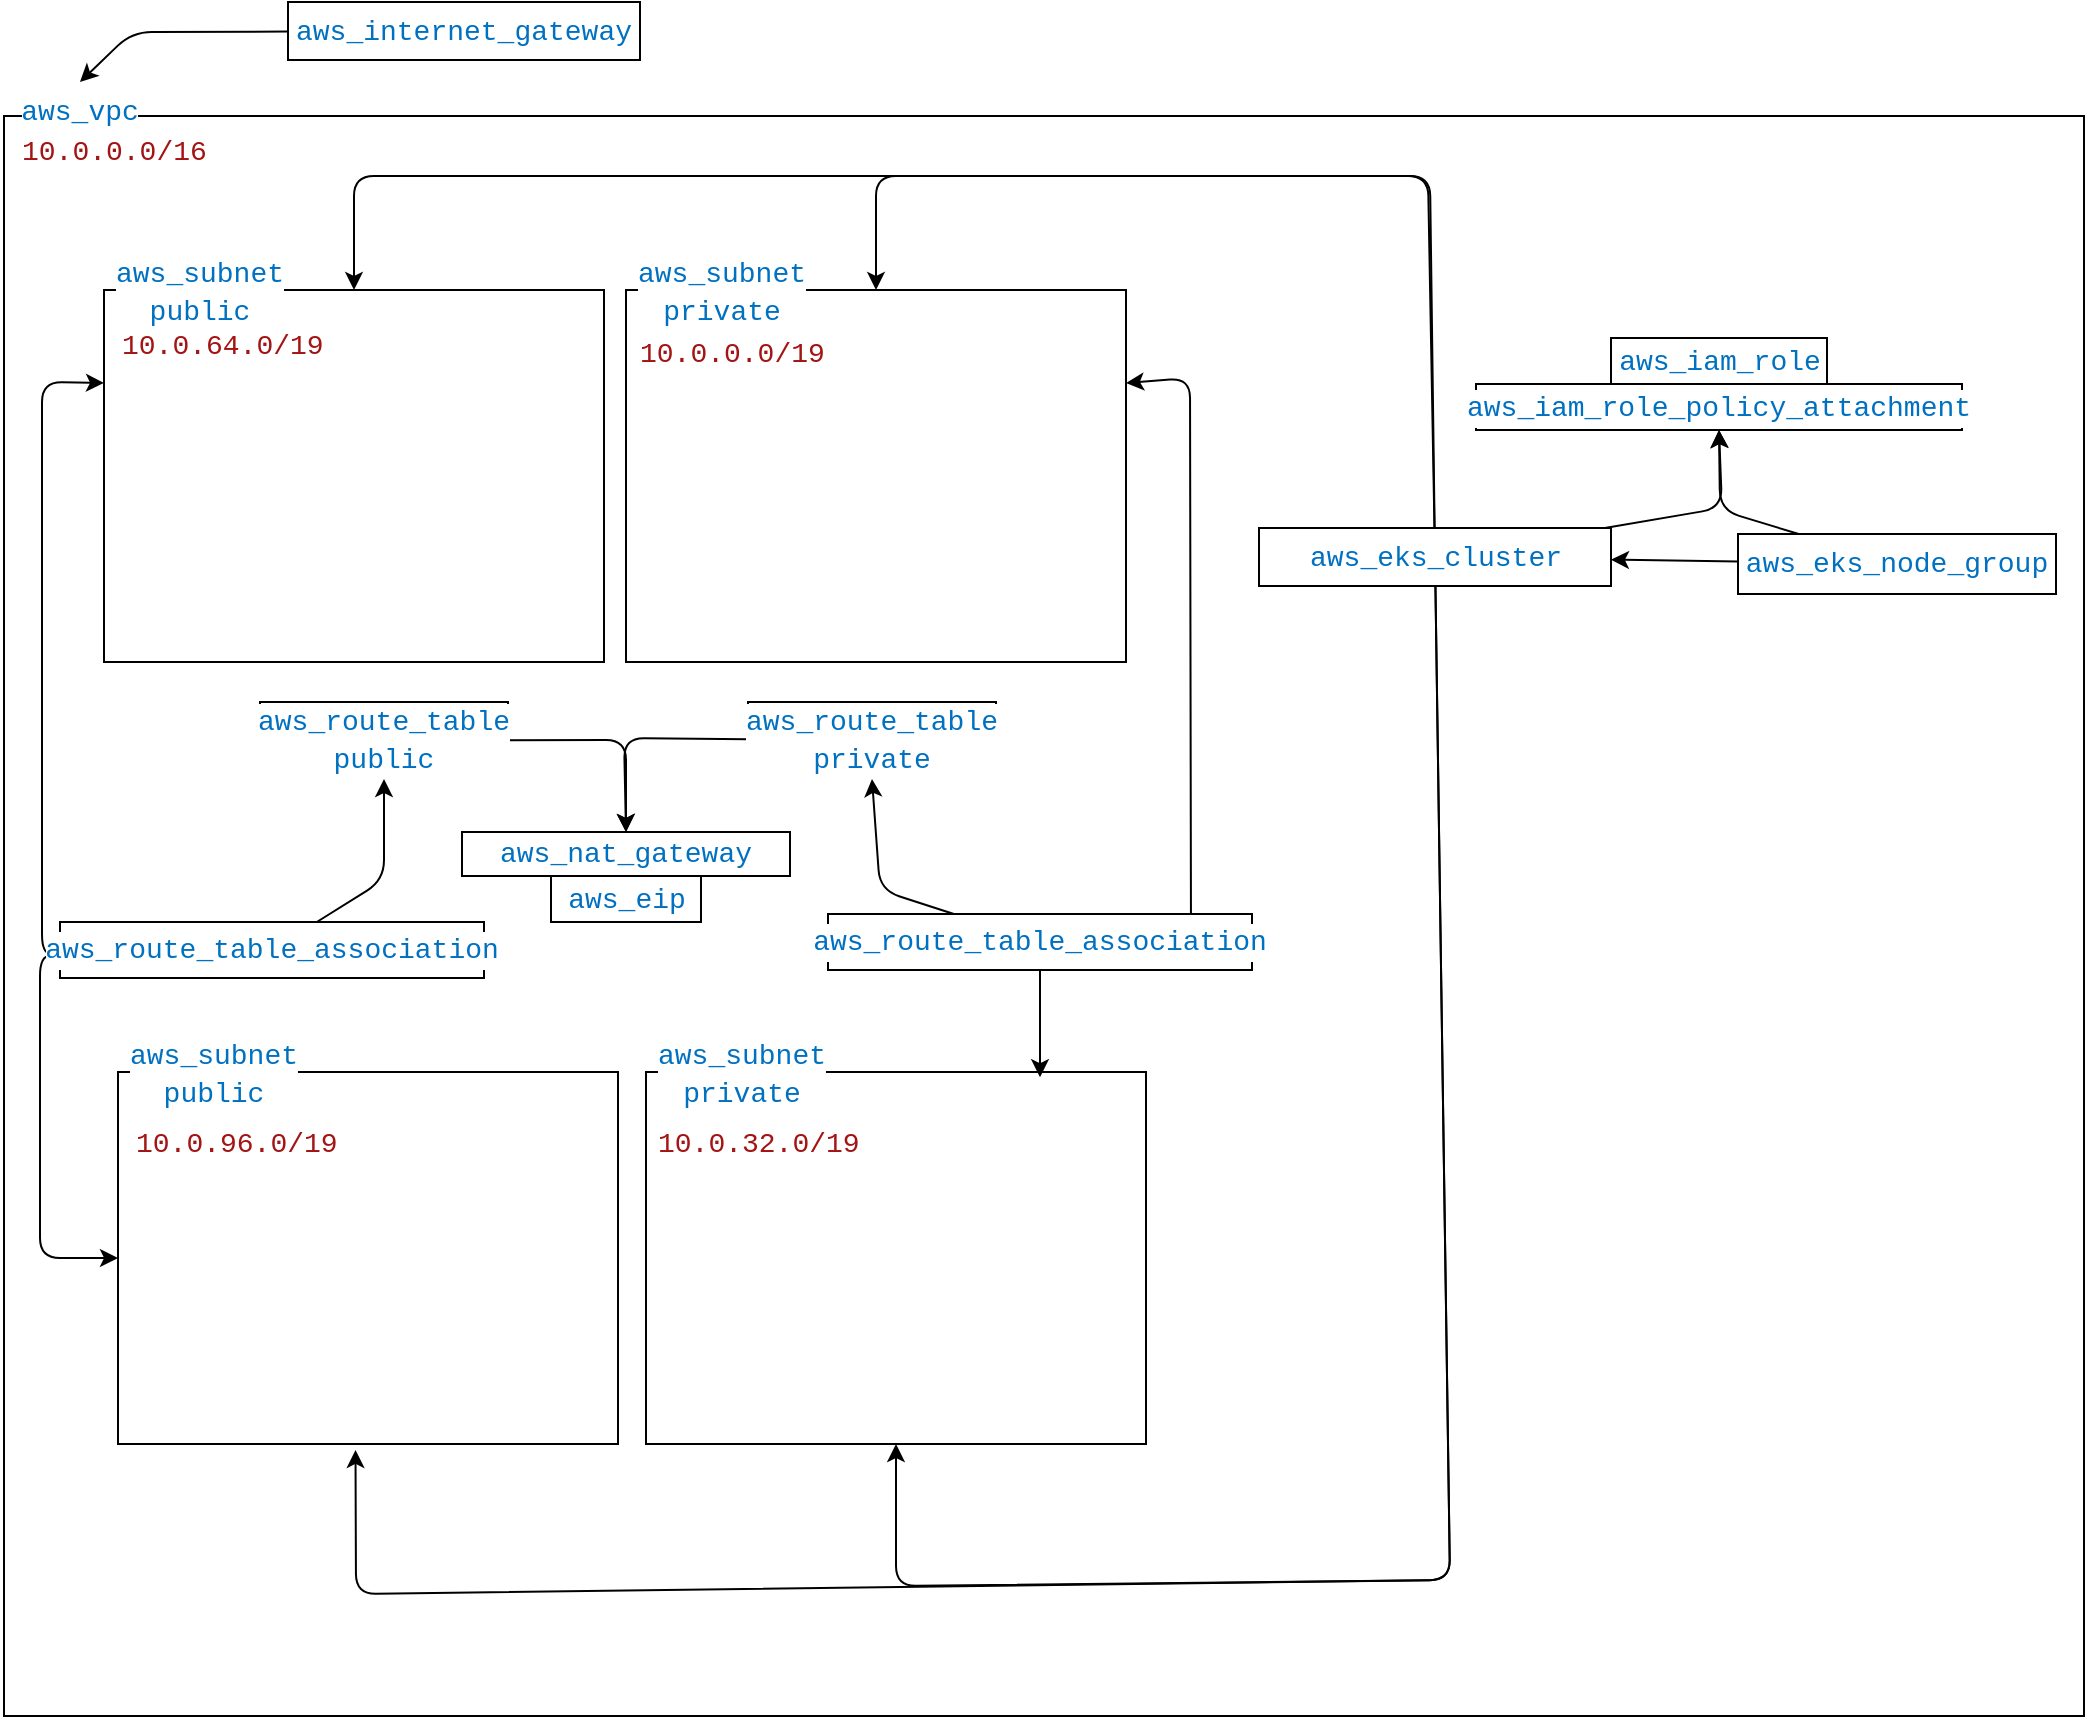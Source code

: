 <mxfile>
    <diagram id="O2vc4IANi68uCHUyvbBP" name="Page-1">
        <mxGraphModel dx="1434" dy="846" grid="0" gridSize="10" guides="1" tooltips="1" connect="1" arrows="1" fold="1" page="1" pageScale="1" pageWidth="1920" pageHeight="1200" math="0" shadow="0">
            <root>
                <mxCell id="0"/>
                <mxCell id="1" parent="0"/>
                <mxCell id="3" value="" style="rounded=0;whiteSpace=wrap;html=1;fontFamily=Comic Sans MS;" parent="1" vertex="1">
                    <mxGeometry x="65" y="90" width="1040" height="800" as="geometry"/>
                </mxCell>
                <mxCell id="4" value="&lt;div style=&quot;color: rgb(212, 212, 212); background-color: rgb(30, 30, 30); font-family: Consolas, &amp;quot;Courier New&amp;quot;, monospace; font-size: 14px; line-height: 19px;&quot;&gt;&lt;div style=&quot;color: rgb(59, 59, 59); background-color: rgb(255, 255, 255); line-height: 19px;&quot;&gt;&lt;span style=&quot;color: #0070c1;&quot;&gt;aws_vpc&lt;/span&gt;&lt;/div&gt;&lt;/div&gt;" style="text;html=1;strokeColor=none;fillColor=none;align=center;verticalAlign=middle;whiteSpace=wrap;rounded=0;fontFamily=Comic Sans MS;" parent="1" vertex="1">
                    <mxGeometry x="63" y="73" width="80" height="30" as="geometry"/>
                </mxCell>
                <mxCell id="9" value="" style="rounded=0;whiteSpace=wrap;html=1;fontFamily=Comic Sans MS;" parent="1" vertex="1">
                    <mxGeometry x="122" y="568" width="250" height="186" as="geometry"/>
                </mxCell>
                <mxCell id="10" value="&lt;br&gt;&lt;div style=&quot;color: rgb(59, 59, 59); background-color: rgb(255, 255, 255); font-family: Consolas, &amp;quot;Courier New&amp;quot;, monospace; font-weight: normal; font-size: 14px; line-height: 19px;&quot;&gt;&lt;div&gt;&lt;span style=&quot;color: #0070c1;&quot;&gt;aws_subnet public&lt;/span&gt;&lt;/div&gt;&lt;/div&gt;" style="text;html=1;strokeColor=none;fillColor=none;align=center;verticalAlign=middle;whiteSpace=wrap;rounded=0;" vertex="1" parent="1">
                    <mxGeometry x="140" y="547" width="60" height="30" as="geometry"/>
                </mxCell>
                <mxCell id="32" value="" style="rounded=0;whiteSpace=wrap;html=1;fontFamily=Comic Sans MS;" vertex="1" parent="1">
                    <mxGeometry x="115" y="177" width="250" height="186" as="geometry"/>
                </mxCell>
                <mxCell id="33" value="&lt;br&gt;&lt;div style=&quot;color: rgb(59, 59, 59); background-color: rgb(255, 255, 255); font-family: Consolas, &amp;quot;Courier New&amp;quot;, monospace; font-weight: normal; font-size: 14px; line-height: 19px;&quot;&gt;&lt;div&gt;&lt;span style=&quot;color: #0070c1;&quot;&gt;aws_subnet public&lt;/span&gt;&lt;/div&gt;&lt;/div&gt;" style="text;html=1;strokeColor=none;fillColor=none;align=center;verticalAlign=middle;whiteSpace=wrap;rounded=0;" vertex="1" parent="1">
                    <mxGeometry x="133" y="156" width="60" height="30" as="geometry"/>
                </mxCell>
                <mxCell id="34" value="" style="rounded=0;whiteSpace=wrap;html=1;fontFamily=Comic Sans MS;" vertex="1" parent="1">
                    <mxGeometry x="386" y="568" width="250" height="186" as="geometry"/>
                </mxCell>
                <mxCell id="35" value="&lt;br&gt;&lt;div style=&quot;color: rgb(59, 59, 59); background-color: rgb(255, 255, 255); font-family: Consolas, &amp;quot;Courier New&amp;quot;, monospace; font-weight: normal; font-size: 14px; line-height: 19px;&quot;&gt;&lt;div&gt;&lt;span style=&quot;color: #0070c1;&quot;&gt;aws_subnet private&lt;/span&gt;&lt;/div&gt;&lt;/div&gt;" style="text;html=1;strokeColor=none;fillColor=none;align=center;verticalAlign=middle;whiteSpace=wrap;rounded=0;" vertex="1" parent="1">
                    <mxGeometry x="404" y="547" width="60" height="30" as="geometry"/>
                </mxCell>
                <mxCell id="36" value="" style="rounded=0;whiteSpace=wrap;html=1;fontFamily=Comic Sans MS;" vertex="1" parent="1">
                    <mxGeometry x="376" y="177" width="250" height="186" as="geometry"/>
                </mxCell>
                <mxCell id="37" value="&lt;br&gt;&lt;div style=&quot;color: rgb(59, 59, 59); background-color: rgb(255, 255, 255); font-family: Consolas, &amp;quot;Courier New&amp;quot;, monospace; font-weight: normal; font-size: 14px; line-height: 19px;&quot;&gt;&lt;div&gt;&lt;span style=&quot;color: #0070c1;&quot;&gt;aws_subnet private&lt;/span&gt;&lt;/div&gt;&lt;/div&gt;" style="text;html=1;strokeColor=none;fillColor=none;align=center;verticalAlign=middle;whiteSpace=wrap;rounded=0;" vertex="1" parent="1">
                    <mxGeometry x="394" y="156" width="60" height="30" as="geometry"/>
                </mxCell>
                <mxCell id="41" style="edgeStyle=none;html=1;entryX=0.5;entryY=0;entryDx=0;entryDy=0;" edge="1" parent="1" source="39" target="4">
                    <mxGeometry relative="1" as="geometry">
                        <Array as="points">
                            <mxPoint x="129" y="48"/>
                        </Array>
                    </mxGeometry>
                </mxCell>
                <mxCell id="39" value="&lt;div style=&quot;color: rgb(59, 59, 59); background-color: rgb(255, 255, 255); font-family: Consolas, &amp;quot;Courier New&amp;quot;, monospace; font-size: 14px; line-height: 19px;&quot;&gt;&lt;span style=&quot;color: #0070c1;&quot;&gt;aws_internet_gateway&lt;/span&gt;&lt;/div&gt;" style="rounded=0;whiteSpace=wrap;html=1;" vertex="1" parent="1">
                    <mxGeometry x="207" y="33" width="176" height="29" as="geometry"/>
                </mxCell>
                <mxCell id="40" value="&lt;div style=&quot;color: rgb(59, 59, 59); background-color: rgb(255, 255, 255); font-family: Consolas, &amp;quot;Courier New&amp;quot;, monospace; font-size: 14px; line-height: 19px;&quot;&gt;&lt;span style=&quot;color: #0070c1;&quot;&gt;aws_nat_gateway&lt;/span&gt;&lt;/div&gt;" style="rounded=0;whiteSpace=wrap;html=1;" vertex="1" parent="1">
                    <mxGeometry x="294" y="448" width="164" height="22" as="geometry"/>
                </mxCell>
                <mxCell id="42" value="&lt;div style=&quot;color: rgb(59, 59, 59); background-color: rgb(255, 255, 255); font-family: Consolas, &amp;quot;Courier New&amp;quot;, monospace; font-weight: normal; font-size: 14px; line-height: 19px;&quot;&gt;&lt;div&gt;&lt;span style=&quot;color: #a31515;&quot;&gt;10.0.0.0/16&lt;/span&gt;&lt;/div&gt;&lt;/div&gt;" style="text;whiteSpace=wrap;html=1;" vertex="1" parent="1">
                    <mxGeometry x="72" y="92" width="86.17" height="25.66" as="geometry"/>
                </mxCell>
                <mxCell id="43" value="&lt;div style=&quot;color: rgb(59, 59, 59); background-color: rgb(255, 255, 255); font-family: Consolas, &amp;quot;Courier New&amp;quot;, monospace; font-weight: normal; font-size: 14px; line-height: 19px;&quot;&gt;&lt;div&gt;&lt;span style=&quot;color: #a31515;&quot;&gt;10.0.96.0/19&lt;/span&gt;&lt;/div&gt;&lt;/div&gt;" style="text;whiteSpace=wrap;html=1;" vertex="1" parent="1">
                    <mxGeometry x="129" y="588" width="96.17" height="24.66" as="geometry"/>
                </mxCell>
                <mxCell id="44" value="&lt;div style=&quot;color: rgb(59, 59, 59); background-color: rgb(255, 255, 255); font-family: Consolas, &amp;quot;Courier New&amp;quot;, monospace; font-weight: normal; font-size: 14px; line-height: 19px;&quot;&gt;&lt;div&gt;&lt;span style=&quot;color: #a31515;&quot;&gt;10.0.64.0/19&lt;/span&gt;&lt;/div&gt;&lt;/div&gt;" style="text;whiteSpace=wrap;html=1;" vertex="1" parent="1">
                    <mxGeometry x="122" y="189" width="101" height="27" as="geometry"/>
                </mxCell>
                <mxCell id="45" value="&lt;div style=&quot;color: rgb(59, 59, 59); background-color: rgb(255, 255, 255); font-family: Consolas, &amp;quot;Courier New&amp;quot;, monospace; font-weight: normal; font-size: 14px; line-height: 19px;&quot;&gt;&lt;div&gt;&lt;span style=&quot;color: #a31515;&quot;&gt;10.0.32.0/19&lt;/span&gt;&lt;/div&gt;&lt;/div&gt;" style="text;whiteSpace=wrap;html=1;" vertex="1" parent="1">
                    <mxGeometry x="390.0" y="588" width="98.17" height="28.66" as="geometry"/>
                </mxCell>
                <mxCell id="46" value="&lt;div style=&quot;color: rgb(59, 59, 59); background-color: rgb(255, 255, 255); font-family: Consolas, &amp;quot;Courier New&amp;quot;, monospace; font-weight: normal; font-size: 14px; line-height: 19px;&quot;&gt;&lt;div&gt;&lt;span style=&quot;color: #a31515;&quot;&gt;10.0.0.0/19&lt;/span&gt;&lt;/div&gt;&lt;/div&gt;" style="text;whiteSpace=wrap;html=1;" vertex="1" parent="1">
                    <mxGeometry x="381" y="193" width="92" height="26" as="geometry"/>
                </mxCell>
                <mxCell id="47" value="&lt;div style=&quot;color: rgb(59, 59, 59); background-color: rgb(255, 255, 255); font-family: Consolas, &amp;quot;Courier New&amp;quot;, monospace; font-size: 14px; line-height: 19px;&quot;&gt;&lt;div style=&quot;line-height: 19px;&quot;&gt;&lt;span style=&quot;color: #0070c1;&quot;&gt;aws_eip&lt;/span&gt;&lt;/div&gt;&lt;/div&gt;" style="rounded=0;whiteSpace=wrap;html=1;" vertex="1" parent="1">
                    <mxGeometry x="338.5" y="470" width="75" height="23" as="geometry"/>
                </mxCell>
                <mxCell id="54" style="edgeStyle=none;html=1;entryX=0.5;entryY=0;entryDx=0;entryDy=0;" edge="1" parent="1" source="50" target="40">
                    <mxGeometry relative="1" as="geometry">
                        <Array as="points">
                            <mxPoint x="376" y="402"/>
                        </Array>
                    </mxGeometry>
                </mxCell>
                <mxCell id="50" value="&lt;div style=&quot;color: rgb(59, 59, 59); background-color: rgb(255, 255, 255); font-family: Consolas, &amp;quot;Courier New&amp;quot;, monospace; font-size: 14px; line-height: 19px;&quot;&gt;&lt;span style=&quot;color: #0070c1;&quot;&gt;aws_route_table public&lt;/span&gt;&lt;/div&gt;" style="rounded=0;whiteSpace=wrap;html=1;" vertex="1" parent="1">
                    <mxGeometry x="193" y="383" width="124" height="38.5" as="geometry"/>
                </mxCell>
                <mxCell id="55" style="edgeStyle=none;html=1;entryX=0.5;entryY=0;entryDx=0;entryDy=0;" edge="1" parent="1" source="51" target="40">
                    <mxGeometry relative="1" as="geometry">
                        <Array as="points">
                            <mxPoint x="375" y="401"/>
                        </Array>
                    </mxGeometry>
                </mxCell>
                <mxCell id="51" value="&lt;div style=&quot;color: rgb(59, 59, 59); background-color: rgb(255, 255, 255); font-family: Consolas, &amp;quot;Courier New&amp;quot;, monospace; font-size: 14px; line-height: 19px;&quot;&gt;&lt;span style=&quot;color: #0070c1;&quot;&gt;aws_route_table private&lt;/span&gt;&lt;/div&gt;" style="rounded=0;whiteSpace=wrap;html=1;" vertex="1" parent="1">
                    <mxGeometry x="437" y="383" width="124" height="38.5" as="geometry"/>
                </mxCell>
                <mxCell id="60" style="edgeStyle=none;html=1;entryX=0.5;entryY=1;entryDx=0;entryDy=0;" edge="1" parent="1" source="52" target="50">
                    <mxGeometry relative="1" as="geometry">
                        <Array as="points">
                            <mxPoint x="255" y="472"/>
                        </Array>
                    </mxGeometry>
                </mxCell>
                <mxCell id="62" style="edgeStyle=none;html=1;entryX=0;entryY=0.25;entryDx=0;entryDy=0;" edge="1" parent="1" source="52" target="32">
                    <mxGeometry relative="1" as="geometry">
                        <Array as="points">
                            <mxPoint x="84" y="509"/>
                            <mxPoint x="84" y="223"/>
                        </Array>
                    </mxGeometry>
                </mxCell>
                <mxCell id="63" style="edgeStyle=none;html=1;entryX=0;entryY=0.5;entryDx=0;entryDy=0;" edge="1" parent="1" source="52" target="9">
                    <mxGeometry relative="1" as="geometry">
                        <Array as="points">
                            <mxPoint x="83" y="510"/>
                            <mxPoint x="83" y="661"/>
                        </Array>
                    </mxGeometry>
                </mxCell>
                <mxCell id="52" value="&lt;div style=&quot;color: rgb(59, 59, 59); background-color: rgb(255, 255, 255); font-family: Consolas, &amp;quot;Courier New&amp;quot;, monospace; font-size: 14px; line-height: 19px;&quot;&gt;&lt;span style=&quot;color: #0070c1;&quot;&gt;aws_route_table_association&lt;/span&gt;&lt;/div&gt;" style="rounded=0;whiteSpace=wrap;html=1;" vertex="1" parent="1">
                    <mxGeometry x="93" y="493" width="212" height="28" as="geometry"/>
                </mxCell>
                <mxCell id="61" style="edgeStyle=none;html=1;entryX=0.5;entryY=1;entryDx=0;entryDy=0;" edge="1" parent="1" source="53" target="51">
                    <mxGeometry relative="1" as="geometry">
                        <Array as="points">
                            <mxPoint x="503" y="477"/>
                        </Array>
                    </mxGeometry>
                </mxCell>
                <mxCell id="64" style="edgeStyle=none;html=1;entryX=1;entryY=0.25;entryDx=0;entryDy=0;exitX=0.856;exitY=-0.013;exitDx=0;exitDy=0;exitPerimeter=0;" edge="1" parent="1" source="53" target="36">
                    <mxGeometry relative="1" as="geometry">
                        <Array as="points">
                            <mxPoint x="658" y="221"/>
                        </Array>
                    </mxGeometry>
                </mxCell>
                <mxCell id="65" style="edgeStyle=none;html=1;entryX=0.788;entryY=0.014;entryDx=0;entryDy=0;entryPerimeter=0;" edge="1" parent="1" source="53" target="34">
                    <mxGeometry relative="1" as="geometry"/>
                </mxCell>
                <mxCell id="53" value="&lt;div style=&quot;color: rgb(59, 59, 59); background-color: rgb(255, 255, 255); font-family: Consolas, &amp;quot;Courier New&amp;quot;, monospace; font-size: 14px; line-height: 19px;&quot;&gt;&lt;span style=&quot;color: #0070c1;&quot;&gt;aws_route_table_association&lt;/span&gt;&lt;/div&gt;" style="rounded=0;whiteSpace=wrap;html=1;" vertex="1" parent="1">
                    <mxGeometry x="477" y="489" width="212" height="28" as="geometry"/>
                </mxCell>
                <mxCell id="66" value="&lt;div style=&quot;color: rgb(59, 59, 59); background-color: rgb(255, 255, 255); font-family: Consolas, &amp;quot;Courier New&amp;quot;, monospace; font-size: 14px; line-height: 19px;&quot;&gt;&lt;div style=&quot;line-height: 19px;&quot;&gt;&lt;span style=&quot;color: #0070c1;&quot;&gt;aws_iam_role&lt;/span&gt;&lt;/div&gt;&lt;/div&gt;" style="rounded=0;whiteSpace=wrap;html=1;" vertex="1" parent="1">
                    <mxGeometry x="868.5" y="201" width="108" height="23" as="geometry"/>
                </mxCell>
                <mxCell id="67" value="&lt;div style=&quot;color: rgb(59, 59, 59); background-color: rgb(255, 255, 255); font-family: Consolas, &amp;quot;Courier New&amp;quot;, monospace; font-size: 14px; line-height: 19px;&quot;&gt;&lt;div style=&quot;line-height: 19px;&quot;&gt;&lt;span style=&quot;color: #0070c1;&quot;&gt;aws_iam_role_policy_attachment&lt;/span&gt;&lt;/div&gt;&lt;/div&gt;" style="rounded=0;whiteSpace=wrap;html=1;" vertex="1" parent="1">
                    <mxGeometry x="801" y="224" width="243" height="23" as="geometry"/>
                </mxCell>
                <mxCell id="77" style="edgeStyle=none;html=1;entryX=0.5;entryY=0;entryDx=0;entryDy=0;" edge="1" parent="1" source="68" target="32">
                    <mxGeometry relative="1" as="geometry">
                        <Array as="points">
                            <mxPoint x="777" y="120"/>
                            <mxPoint x="240" y="120"/>
                        </Array>
                    </mxGeometry>
                </mxCell>
                <mxCell id="78" style="edgeStyle=none;html=1;entryX=0.5;entryY=0;entryDx=0;entryDy=0;" edge="1" parent="1" source="68" target="36">
                    <mxGeometry relative="1" as="geometry">
                        <Array as="points">
                            <mxPoint x="778" y="120"/>
                            <mxPoint x="501" y="120"/>
                        </Array>
                    </mxGeometry>
                </mxCell>
                <mxCell id="79" style="edgeStyle=none;html=1;entryX=0.475;entryY=1.016;entryDx=0;entryDy=0;entryPerimeter=0;" edge="1" parent="1" source="68" target="9">
                    <mxGeometry relative="1" as="geometry">
                        <Array as="points">
                            <mxPoint x="788" y="822"/>
                            <mxPoint x="241" y="829"/>
                        </Array>
                    </mxGeometry>
                </mxCell>
                <mxCell id="80" style="edgeStyle=none;html=1;entryX=0.5;entryY=1;entryDx=0;entryDy=0;" edge="1" parent="1" source="68" target="34">
                    <mxGeometry relative="1" as="geometry">
                        <Array as="points">
                            <mxPoint x="788" y="822"/>
                            <mxPoint x="511" y="825"/>
                        </Array>
                    </mxGeometry>
                </mxCell>
                <mxCell id="81" style="edgeStyle=none;html=1;entryX=0.5;entryY=1;entryDx=0;entryDy=0;" edge="1" parent="1" source="68" target="67">
                    <mxGeometry relative="1" as="geometry">
                        <Array as="points">
                            <mxPoint x="924" y="286"/>
                        </Array>
                    </mxGeometry>
                </mxCell>
                <mxCell id="68" value="&lt;div style=&quot;color: rgb(59, 59, 59); background-color: rgb(255, 255, 255); font-family: Consolas, &amp;quot;Courier New&amp;quot;, monospace; font-size: 14px; line-height: 19px;&quot;&gt;&lt;div style=&quot;line-height: 19px;&quot;&gt;&lt;span style=&quot;color: #0070c1;&quot;&gt;aws_eks_cluster&lt;/span&gt;&lt;/div&gt;&lt;/div&gt;" style="rounded=0;whiteSpace=wrap;html=1;" vertex="1" parent="1">
                    <mxGeometry x="692.5" y="296" width="176" height="29" as="geometry"/>
                </mxCell>
                <mxCell id="72" value="" style="edgeStyle=none;html=1;" edge="1" parent="1" source="71" target="68">
                    <mxGeometry relative="1" as="geometry"/>
                </mxCell>
                <mxCell id="82" style="edgeStyle=none;html=1;entryX=0.5;entryY=1;entryDx=0;entryDy=0;" edge="1" parent="1" source="71" target="67">
                    <mxGeometry relative="1" as="geometry">
                        <mxPoint x="921" y="251" as="targetPoint"/>
                        <Array as="points">
                            <mxPoint x="923" y="287"/>
                        </Array>
                    </mxGeometry>
                </mxCell>
                <mxCell id="71" value="&lt;div style=&quot;color: rgb(59, 59, 59); background-color: rgb(255, 255, 255); font-family: Consolas, &amp;quot;Courier New&amp;quot;, monospace; font-size: 14px; line-height: 19px;&quot;&gt;&lt;div style=&quot;line-height: 19px;&quot;&gt;&lt;div style=&quot;line-height: 19px;&quot;&gt;&lt;div style=&quot;line-height: 19px;&quot;&gt;&lt;span style=&quot;color: #0070c1;&quot;&gt;aws_eks_node_group&lt;/span&gt;&lt;/div&gt;&lt;/div&gt;&lt;/div&gt;&lt;/div&gt;" style="rounded=0;whiteSpace=wrap;html=1;" vertex="1" parent="1">
                    <mxGeometry x="932" y="299" width="159" height="30" as="geometry"/>
                </mxCell>
            </root>
        </mxGraphModel>
    </diagram>
</mxfile>